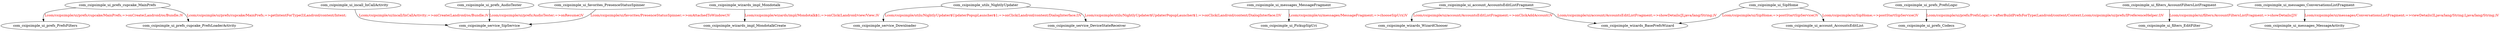 digraph G {
com_csipsimple_ui_prefs_cupcake_MainPrefs -> com_csipsimple_ui_prefs_PrefsFilters [label="Lcom/csipsimple/ui/prefs/cupcake/MainPrefs;=>onCreate(Landroid/os/Bundle;)V", fontcolor="red"];
com_csipsimple_ui_prefs_cupcake_MainPrefs -> com_csipsimple_ui_prefs_cupcake_PrefsLoaderActivity [label="Lcom/csipsimple/ui/prefs/cupcake/MainPrefs;=>getIntentForType(I)Landroid/content/Intent;", fontcolor="red"];
com_csipsimple_ui_incall_InCallActivity -> com_csipsimple_service_SipService [label="Lcom/csipsimple/ui/incall/InCallActivity;=>onCreate(Landroid/os/Bundle;)V", fontcolor="red"];
com_csipsimple_ui_prefs_AudioTester -> com_csipsimple_service_SipService [label="Lcom/csipsimple/ui/prefs/AudioTester;=>onResume()V", fontcolor="red"];
com_csipsimple_ui_favorites_PresenceStatusSpinner -> com_csipsimple_service_SipService [label="Lcom/csipsimple/ui/favorites/PresenceStatusSpinner;=>onAttachedToWindow()V", fontcolor="red"];
com_csipsimple_wizards_impl_Mondotalk -> com_csipsimple_wizards_impl_MondotalkCreate [label="Lcom/csipsimple/wizards/impl/Mondotalk$1;=>onClick(Landroid/view/View;)V", fontcolor="red"];
com_csipsimple_utils_NightlyUpdater -> com_csipsimple_service_Downloader [label="Lcom/csipsimple/utils/NightlyUpdater$UpdaterPopupLauncher$1;=>onClick(Landroid/content/DialogInterface;I)V", fontcolor="red"];
com_csipsimple_utils_NightlyUpdater -> com_csipsimple_service_DeviceStateReceiver [label="Lcom/csipsimple/utils/NightlyUpdater$UpdaterPopupLauncher$1;=>onClick(Landroid/content/DialogInterface;I)V", fontcolor="red"];
com_csipsimple_ui_messages_MessageFragment -> com_csipsimple_ui_PickupSipUri [label="Lcom/csipsimple/ui/messages/MessageFragment;=>chooseSipUri()V", fontcolor="red"];
com_csipsimple_ui_account_AccountsEditListFragment -> com_csipsimple_wizards_WizardChooser [label="Lcom/csipsimple/ui/account/AccountsEditListFragment;=>onClickAddAccount()V", fontcolor="red"];
com_csipsimple_ui_account_AccountsEditListFragment -> com_csipsimple_wizards_BasePrefsWizard [label="Lcom/csipsimple/ui/account/AccountsEditListFragment;=>showDetails(JLjava/lang/String;)V", fontcolor="red"];
com_csipsimple_ui_prefs_PrefsLogic -> com_csipsimple_ui_prefs_Codecs [label="Lcom/csipsimple/ui/prefs/PrefsLogic;=>afterBuildPrefsForType(Landroid/content/Context;Lcom/csipsimple/ui/prefs/IPreferenceHelper;I)V", fontcolor="red"];
com_csipsimple_ui_filters_AccountFiltersListFragment -> com_csipsimple_ui_filters_EditFilter [label="Lcom/csipsimple/ui/filters/AccountFiltersListFragment;=>showDetails(J)V", fontcolor="red"];
com_csipsimple_ui_messages_ConversationsListFragment -> com_csipsimple_ui_messages_MessageActivity [label="Lcom/csipsimple/ui/messages/ConversationsListFragment;=>viewDetails(ILjava/lang/String;Ljava/lang/String;)V", fontcolor="red"];
com_csipsimple_ui_SipHome -> com_csipsimple_wizards_BasePrefsWizard [label="Lcom/csipsimple/ui/SipHome;=>postStartSipService()V", fontcolor="red"];
com_csipsimple_ui_SipHome -> com_csipsimple_ui_account_AccountsEditList [label="Lcom/csipsimple/ui/SipHome;=>postStartSipService()V", fontcolor="red"];
}